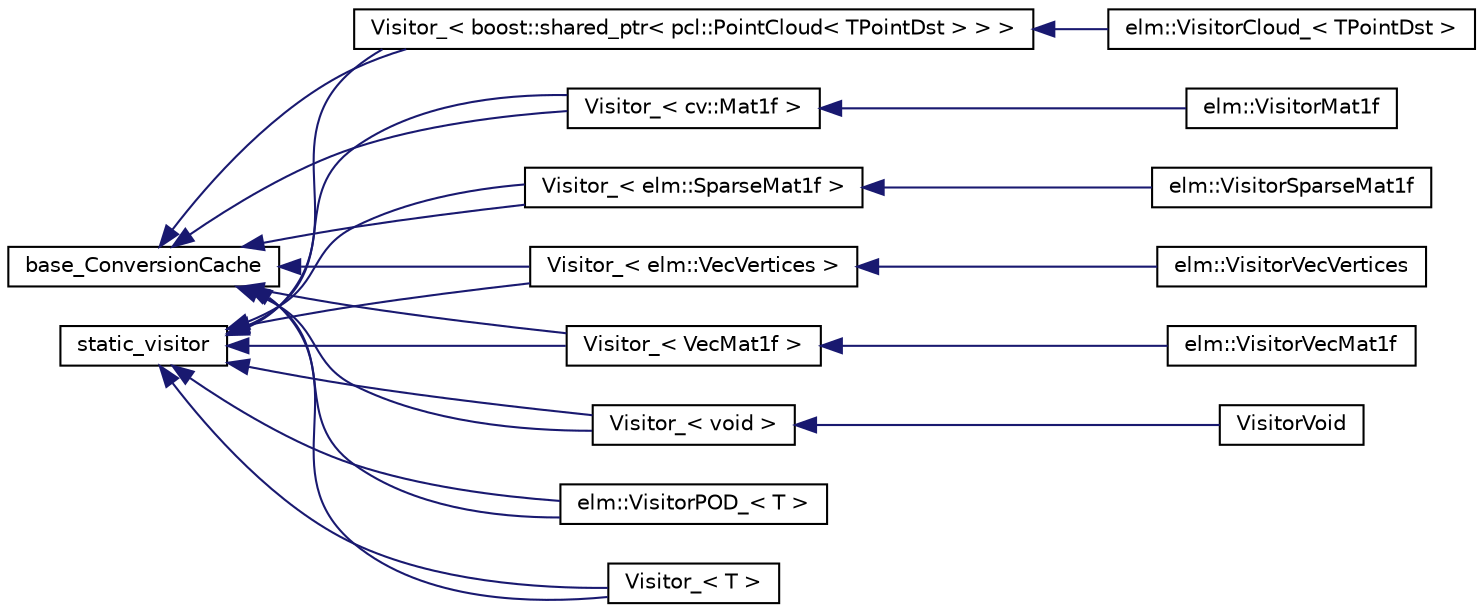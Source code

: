 digraph G
{
  edge [fontname="Helvetica",fontsize="10",labelfontname="Helvetica",labelfontsize="10"];
  node [fontname="Helvetica",fontsize="10",shape=record];
  rankdir="LR";
  Node1 [label="base_ConversionCache",height=0.2,width=0.4,color="black", fillcolor="white", style="filled",URL="$classbase__ConversionCache.html",tooltip="base class for caching heavy data type conversions"];
  Node1 -> Node2 [dir="back",color="midnightblue",fontsize="10",style="solid",fontname="Helvetica"];
  Node2 [label="elm::VisitorPOD_\< T \>",height=0.2,width=0.4,color="black", fillcolor="white", style="filled",URL="$classelm_1_1VisitorPOD__.html",tooltip="template class for scalar POD static visitors"];
  Node1 -> Node3 [dir="back",color="midnightblue",fontsize="10",style="solid",fontname="Helvetica"];
  Node3 [label="Visitor_\< T \>",height=0.2,width=0.4,color="black", fillcolor="white", style="filled",URL="$classVisitor__.html",tooltip="template class for different static visitors"];
  Node1 -> Node4 [dir="back",color="midnightblue",fontsize="10",style="solid",fontname="Helvetica"];
  Node4 [label="Visitor_\< boost::shared_ptr\< pcl::PointCloud\< TPointDst \> \> \>",height=0.2,width=0.4,color="black", fillcolor="white", style="filled",URL="$classVisitor__.html"];
  Node4 -> Node5 [dir="back",color="midnightblue",fontsize="10",style="solid",fontname="Helvetica"];
  Node5 [label="elm::VisitorCloud_\< TPointDst \>",height=0.2,width=0.4,color="black", fillcolor="white", style="filled",URL="$classelm_1_1VisitorCloud__.html",tooltip="A template visitor class for converting to pcl point clouds, and keeping track of when a heavy conver..."];
  Node1 -> Node6 [dir="back",color="midnightblue",fontsize="10",style="solid",fontname="Helvetica"];
  Node6 [label="Visitor_\< cv::Mat1f \>",height=0.2,width=0.4,color="black", fillcolor="white", style="filled",URL="$classVisitor__.html"];
  Node6 -> Node7 [dir="back",color="midnightblue",fontsize="10",style="solid",fontname="Helvetica"];
  Node7 [label="elm::VisitorMat1f",height=0.2,width=0.4,color="black", fillcolor="white", style="filled",URL="$classelm_1_1VisitorMat1f.html",tooltip="visitor class for converting to Mat of floats"];
  Node1 -> Node8 [dir="back",color="midnightblue",fontsize="10",style="solid",fontname="Helvetica"];
  Node8 [label="Visitor_\< elm::SparseMat1f \>",height=0.2,width=0.4,color="black", fillcolor="white", style="filled",URL="$classVisitor__.html"];
  Node8 -> Node9 [dir="back",color="midnightblue",fontsize="10",style="solid",fontname="Helvetica"];
  Node9 [label="elm::VisitorSparseMat1f",height=0.2,width=0.4,color="black", fillcolor="white", style="filled",URL="$classelm_1_1VisitorSparseMat1f.html",tooltip="visitor class for converting to a sparse Mat of floats"];
  Node1 -> Node10 [dir="back",color="midnightblue",fontsize="10",style="solid",fontname="Helvetica"];
  Node10 [label="Visitor_\< elm::VecVertices \>",height=0.2,width=0.4,color="black", fillcolor="white", style="filled",URL="$classVisitor__.html"];
  Node10 -> Node11 [dir="back",color="midnightblue",fontsize="10",style="solid",fontname="Helvetica"];
  Node11 [label="elm::VisitorVecVertices",height=0.2,width=0.4,color="black", fillcolor="white", style="filled",URL="$classelm_1_1VisitorVecVertices.html",tooltip="visitor class for converting to STL vector of PCL vertices And keeping track of when a heavy conversi..."];
  Node1 -> Node12 [dir="back",color="midnightblue",fontsize="10",style="solid",fontname="Helvetica"];
  Node12 [label="Visitor_\< VecMat1f \>",height=0.2,width=0.4,color="black", fillcolor="white", style="filled",URL="$classVisitor__.html"];
  Node12 -> Node13 [dir="back",color="midnightblue",fontsize="10",style="solid",fontname="Helvetica"];
  Node13 [label="elm::VisitorVecMat1f",height=0.2,width=0.4,color="black", fillcolor="white", style="filled",URL="$classelm_1_1VisitorVecMat1f.html",tooltip="visitor class for converting to vector of Mats of floats"];
  Node1 -> Node14 [dir="back",color="midnightblue",fontsize="10",style="solid",fontname="Helvetica"];
  Node14 [label="Visitor_\< void \>",height=0.2,width=0.4,color="black", fillcolor="white", style="filled",URL="$classVisitor__.html"];
  Node14 -> Node15 [dir="back",color="midnightblue",fontsize="10",style="solid",fontname="Helvetica"];
  Node15 [label="VisitorVoid",height=0.2,width=0.4,color="black", fillcolor="white", style="filled",URL="$classVisitorVoid.html",tooltip="A do-nothing visitor class to use in place of unsupported visitors."];
  Node16 [label="static_visitor",height=0.2,width=0.4,color="black", fillcolor="white", style="filled",URL="$classboost_1_1static__visitor.html"];
  Node16 -> Node2 [dir="back",color="midnightblue",fontsize="10",style="solid",fontname="Helvetica"];
  Node16 -> Node3 [dir="back",color="midnightblue",fontsize="10",style="solid",fontname="Helvetica"];
  Node16 -> Node4 [dir="back",color="midnightblue",fontsize="10",style="solid",fontname="Helvetica"];
  Node16 -> Node6 [dir="back",color="midnightblue",fontsize="10",style="solid",fontname="Helvetica"];
  Node16 -> Node8 [dir="back",color="midnightblue",fontsize="10",style="solid",fontname="Helvetica"];
  Node16 -> Node10 [dir="back",color="midnightblue",fontsize="10",style="solid",fontname="Helvetica"];
  Node16 -> Node12 [dir="back",color="midnightblue",fontsize="10",style="solid",fontname="Helvetica"];
  Node16 -> Node14 [dir="back",color="midnightblue",fontsize="10",style="solid",fontname="Helvetica"];
}
